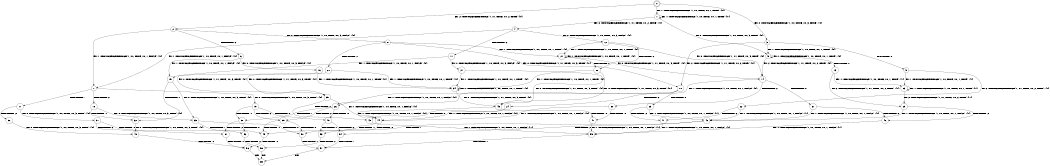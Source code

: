 digraph BCG {
size = "7, 10.5";
center = TRUE;
node [shape = circle];
0 [peripheries = 2];
0 -> 1 [label = "EX !1 !ATOMIC_EXCH_BRANCH (1, +0, TRUE, +0, 1, TRUE) !{0}"];
0 -> 2 [label = "EX !2 !ATOMIC_EXCH_BRANCH (1, +1, TRUE, +0, 2, TRUE) !{0}"];
0 -> 3 [label = "EX !0 !ATOMIC_EXCH_BRANCH (1, +0, TRUE, +0, 3, TRUE) !{0}"];
1 -> 4 [label = "EX !2 !ATOMIC_EXCH_BRANCH (1, +1, TRUE, +0, 2, TRUE) !{0}"];
1 -> 5 [label = "EX !0 !ATOMIC_EXCH_BRANCH (1, +0, TRUE, +0, 3, TRUE) !{0}"];
1 -> 1 [label = "EX !1 !ATOMIC_EXCH_BRANCH (1, +0, TRUE, +0, 1, TRUE) !{0}"];
2 -> 6 [label = "TERMINATE !2"];
2 -> 7 [label = "EX !1 !ATOMIC_EXCH_BRANCH (1, +0, TRUE, +0, 1, FALSE) !{0}"];
2 -> 8 [label = "EX !0 !ATOMIC_EXCH_BRANCH (1, +0, TRUE, +0, 3, FALSE) !{0}"];
3 -> 9 [label = "TERMINATE !0"];
3 -> 5 [label = "EX !1 !ATOMIC_EXCH_BRANCH (1, +0, TRUE, +0, 1, TRUE) !{0}"];
3 -> 10 [label = "EX !2 !ATOMIC_EXCH_BRANCH (1, +1, TRUE, +0, 2, TRUE) !{0}"];
4 -> 11 [label = "TERMINATE !2"];
4 -> 12 [label = "EX !0 !ATOMIC_EXCH_BRANCH (1, +0, TRUE, +0, 3, FALSE) !{0}"];
4 -> 7 [label = "EX !1 !ATOMIC_EXCH_BRANCH (1, +0, TRUE, +0, 1, FALSE) !{0}"];
5 -> 13 [label = "TERMINATE !0"];
5 -> 14 [label = "EX !2 !ATOMIC_EXCH_BRANCH (1, +1, TRUE, +0, 2, TRUE) !{0}"];
5 -> 5 [label = "EX !1 !ATOMIC_EXCH_BRANCH (1, +0, TRUE, +0, 1, TRUE) !{0}"];
6 -> 15 [label = "EX !1 !ATOMIC_EXCH_BRANCH (1, +0, TRUE, +0, 1, FALSE) !{0}"];
6 -> 16 [label = "EX !0 !ATOMIC_EXCH_BRANCH (1, +0, TRUE, +0, 3, FALSE) !{0}"];
7 -> 17 [label = "TERMINATE !1"];
7 -> 18 [label = "TERMINATE !2"];
7 -> 19 [label = "EX !0 !ATOMIC_EXCH_BRANCH (1, +0, TRUE, +0, 3, TRUE) !{0}"];
8 -> 20 [label = "TERMINATE !2"];
8 -> 21 [label = "EX !1 !ATOMIC_EXCH_BRANCH (1, +0, TRUE, +0, 1, TRUE) !{0}"];
8 -> 10 [label = "EX !0 !ATOMIC_EXCH_BRANCH (1, +1, TRUE, +0, 3, TRUE) !{0}"];
9 -> 22 [label = "EX !2 !ATOMIC_EXCH_BRANCH (1, +1, TRUE, +0, 2, TRUE) !{1}"];
9 -> 23 [label = "EX !1 !ATOMIC_EXCH_BRANCH (1, +0, TRUE, +0, 1, TRUE) !{1}"];
10 -> 24 [label = "TERMINATE !2"];
10 -> 25 [label = "TERMINATE !0"];
10 -> 26 [label = "EX !1 !ATOMIC_EXCH_BRANCH (1, +0, TRUE, +0, 1, FALSE) !{0}"];
11 -> 27 [label = "EX !0 !ATOMIC_EXCH_BRANCH (1, +0, TRUE, +0, 3, FALSE) !{0}"];
11 -> 15 [label = "EX !1 !ATOMIC_EXCH_BRANCH (1, +0, TRUE, +0, 1, FALSE) !{0}"];
12 -> 28 [label = "TERMINATE !2"];
12 -> 21 [label = "EX !1 !ATOMIC_EXCH_BRANCH (1, +0, TRUE, +0, 1, TRUE) !{0}"];
12 -> 14 [label = "EX !0 !ATOMIC_EXCH_BRANCH (1, +1, TRUE, +0, 3, TRUE) !{0}"];
13 -> 29 [label = "EX !2 !ATOMIC_EXCH_BRANCH (1, +1, TRUE, +0, 2, TRUE) !{1}"];
13 -> 23 [label = "EX !1 !ATOMIC_EXCH_BRANCH (1, +0, TRUE, +0, 1, TRUE) !{1}"];
14 -> 30 [label = "TERMINATE !2"];
14 -> 31 [label = "TERMINATE !0"];
14 -> 26 [label = "EX !1 !ATOMIC_EXCH_BRANCH (1, +0, TRUE, +0, 1, FALSE) !{0}"];
15 -> 32 [label = "TERMINATE !1"];
15 -> 33 [label = "EX !0 !ATOMIC_EXCH_BRANCH (1, +0, TRUE, +0, 3, TRUE) !{0}"];
16 -> 34 [label = "EX !1 !ATOMIC_EXCH_BRANCH (1, +0, TRUE, +0, 1, TRUE) !{0}"];
16 -> 35 [label = "EX !0 !ATOMIC_EXCH_BRANCH (1, +1, TRUE, +0, 3, TRUE) !{0}"];
17 -> 36 [label = "TERMINATE !2"];
17 -> 37 [label = "EX !0 !ATOMIC_EXCH_BRANCH (1, +0, TRUE, +0, 3, TRUE) !{0}"];
18 -> 32 [label = "TERMINATE !1"];
18 -> 33 [label = "EX !0 !ATOMIC_EXCH_BRANCH (1, +0, TRUE, +0, 3, TRUE) !{0}"];
19 -> 38 [label = "TERMINATE !1"];
19 -> 39 [label = "TERMINATE !2"];
19 -> 40 [label = "TERMINATE !0"];
20 -> 34 [label = "EX !1 !ATOMIC_EXCH_BRANCH (1, +0, TRUE, +0, 1, TRUE) !{0}"];
20 -> 35 [label = "EX !0 !ATOMIC_EXCH_BRANCH (1, +1, TRUE, +0, 3, TRUE) !{0}"];
21 -> 28 [label = "TERMINATE !2"];
21 -> 21 [label = "EX !1 !ATOMIC_EXCH_BRANCH (1, +0, TRUE, +0, 1, TRUE) !{0}"];
21 -> 14 [label = "EX !0 !ATOMIC_EXCH_BRANCH (1, +1, TRUE, +0, 3, TRUE) !{0}"];
22 -> 41 [label = "TERMINATE !2"];
22 -> 42 [label = "EX !1 !ATOMIC_EXCH_BRANCH (1, +0, TRUE, +0, 1, FALSE) !{1}"];
23 -> 29 [label = "EX !2 !ATOMIC_EXCH_BRANCH (1, +1, TRUE, +0, 2, TRUE) !{1}"];
23 -> 23 [label = "EX !1 !ATOMIC_EXCH_BRANCH (1, +0, TRUE, +0, 1, TRUE) !{1}"];
24 -> 43 [label = "TERMINATE !0"];
24 -> 44 [label = "EX !1 !ATOMIC_EXCH_BRANCH (1, +0, TRUE, +0, 1, FALSE) !{0}"];
25 -> 41 [label = "TERMINATE !2"];
25 -> 42 [label = "EX !1 !ATOMIC_EXCH_BRANCH (1, +0, TRUE, +0, 1, FALSE) !{1}"];
26 -> 38 [label = "TERMINATE !1"];
26 -> 39 [label = "TERMINATE !2"];
26 -> 40 [label = "TERMINATE !0"];
27 -> 34 [label = "EX !1 !ATOMIC_EXCH_BRANCH (1, +0, TRUE, +0, 1, TRUE) !{0}"];
27 -> 45 [label = "EX !0 !ATOMIC_EXCH_BRANCH (1, +1, TRUE, +0, 3, TRUE) !{0}"];
28 -> 34 [label = "EX !1 !ATOMIC_EXCH_BRANCH (1, +0, TRUE, +0, 1, TRUE) !{0}"];
28 -> 45 [label = "EX !0 !ATOMIC_EXCH_BRANCH (1, +1, TRUE, +0, 3, TRUE) !{0}"];
29 -> 46 [label = "TERMINATE !2"];
29 -> 42 [label = "EX !1 !ATOMIC_EXCH_BRANCH (1, +0, TRUE, +0, 1, FALSE) !{1}"];
30 -> 47 [label = "TERMINATE !0"];
30 -> 44 [label = "EX !1 !ATOMIC_EXCH_BRANCH (1, +0, TRUE, +0, 1, FALSE) !{0}"];
31 -> 46 [label = "TERMINATE !2"];
31 -> 42 [label = "EX !1 !ATOMIC_EXCH_BRANCH (1, +0, TRUE, +0, 1, FALSE) !{1}"];
32 -> 48 [label = "EX !0 !ATOMIC_EXCH_BRANCH (1, +0, TRUE, +0, 3, TRUE) !{0}"];
33 -> 49 [label = "TERMINATE !1"];
33 -> 50 [label = "TERMINATE !0"];
34 -> 34 [label = "EX !1 !ATOMIC_EXCH_BRANCH (1, +0, TRUE, +0, 1, TRUE) !{0}"];
34 -> 45 [label = "EX !0 !ATOMIC_EXCH_BRANCH (1, +1, TRUE, +0, 3, TRUE) !{0}"];
35 -> 43 [label = "TERMINATE !0"];
35 -> 44 [label = "EX !1 !ATOMIC_EXCH_BRANCH (1, +0, TRUE, +0, 1, FALSE) !{0}"];
36 -> 48 [label = "EX !0 !ATOMIC_EXCH_BRANCH (1, +0, TRUE, +0, 3, TRUE) !{0}"];
37 -> 51 [label = "TERMINATE !2"];
37 -> 52 [label = "TERMINATE !0"];
38 -> 51 [label = "TERMINATE !2"];
38 -> 52 [label = "TERMINATE !0"];
39 -> 49 [label = "TERMINATE !1"];
39 -> 50 [label = "TERMINATE !0"];
40 -> 53 [label = "TERMINATE !1"];
40 -> 54 [label = "TERMINATE !2"];
41 -> 55 [label = "EX !1 !ATOMIC_EXCH_BRANCH (1, +0, TRUE, +0, 1, FALSE) !{1}"];
42 -> 53 [label = "TERMINATE !1"];
42 -> 54 [label = "TERMINATE !2"];
43 -> 55 [label = "EX !1 !ATOMIC_EXCH_BRANCH (1, +0, TRUE, +0, 1, FALSE) !{1}"];
44 -> 49 [label = "TERMINATE !1"];
44 -> 50 [label = "TERMINATE !0"];
45 -> 47 [label = "TERMINATE !0"];
45 -> 44 [label = "EX !1 !ATOMIC_EXCH_BRANCH (1, +0, TRUE, +0, 1, FALSE) !{0}"];
46 -> 55 [label = "EX !1 !ATOMIC_EXCH_BRANCH (1, +0, TRUE, +0, 1, FALSE) !{1}"];
47 -> 55 [label = "EX !1 !ATOMIC_EXCH_BRANCH (1, +0, TRUE, +0, 1, FALSE) !{1}"];
48 -> 56 [label = "TERMINATE !0"];
49 -> 56 [label = "TERMINATE !0"];
50 -> 57 [label = "TERMINATE !1"];
51 -> 56 [label = "TERMINATE !0"];
52 -> 58 [label = "TERMINATE !2"];
53 -> 58 [label = "TERMINATE !2"];
54 -> 57 [label = "TERMINATE !1"];
55 -> 57 [label = "TERMINATE !1"];
56 -> 59 [label = "exit"];
57 -> 59 [label = "exit"];
58 -> 59 [label = "exit"];
}
